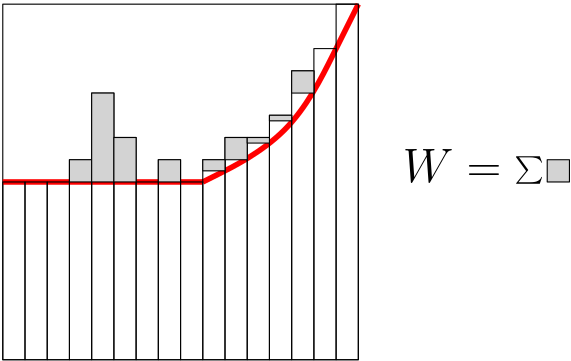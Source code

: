 <?xml version="1.0"?>
<!DOCTYPE ipe SYSTEM "ipe.dtd">
<ipe version="70005" creator="Ipe 7.1.4">
<info created="D:20160515151903" modified="D:20160515154937"/>
<ipestyle name="basic">
<symbol name="arrow/arc(spx)">
<path stroke="sym-stroke" fill="sym-stroke" pen="sym-pen">
0 0 m
-1 0.333 l
-1 -0.333 l
h
</path>
</symbol>
<symbol name="arrow/farc(spx)">
<path stroke="sym-stroke" fill="white" pen="sym-pen">
0 0 m
-1 0.333 l
-1 -0.333 l
h
</path>
</symbol>
<symbol name="mark/circle(sx)" transformations="translations">
<path fill="sym-stroke">
0.6 0 0 0.6 0 0 e
0.4 0 0 0.4 0 0 e
</path>
</symbol>
<symbol name="mark/disk(sx)" transformations="translations">
<path fill="sym-stroke">
0.6 0 0 0.6 0 0 e
</path>
</symbol>
<symbol name="mark/fdisk(sfx)" transformations="translations">
<group>
<path fill="sym-fill">
0.5 0 0 0.5 0 0 e
</path>
<path fill="sym-stroke" fillrule="eofill">
0.6 0 0 0.6 0 0 e
0.4 0 0 0.4 0 0 e
</path>
</group>
</symbol>
<symbol name="mark/box(sx)" transformations="translations">
<path fill="sym-stroke" fillrule="eofill">
-0.6 -0.6 m
0.6 -0.6 l
0.6 0.6 l
-0.6 0.6 l
h
-0.4 -0.4 m
0.4 -0.4 l
0.4 0.4 l
-0.4 0.4 l
h
</path>
</symbol>
<symbol name="mark/square(sx)" transformations="translations">
<path fill="sym-stroke">
-0.6 -0.6 m
0.6 -0.6 l
0.6 0.6 l
-0.6 0.6 l
h
</path>
</symbol>
<symbol name="mark/fsquare(sfx)" transformations="translations">
<group>
<path fill="sym-fill">
-0.5 -0.5 m
0.5 -0.5 l
0.5 0.5 l
-0.5 0.5 l
h
</path>
<path fill="sym-stroke" fillrule="eofill">
-0.6 -0.6 m
0.6 -0.6 l
0.6 0.6 l
-0.6 0.6 l
h
-0.4 -0.4 m
0.4 -0.4 l
0.4 0.4 l
-0.4 0.4 l
h
</path>
</group>
</symbol>
<symbol name="mark/cross(sx)" transformations="translations">
<group>
<path fill="sym-stroke">
-0.43 -0.57 m
0.57 0.43 l
0.43 0.57 l
-0.57 -0.43 l
h
</path>
<path fill="sym-stroke">
-0.43 0.57 m
0.57 -0.43 l
0.43 -0.57 l
-0.57 0.43 l
h
</path>
</group>
</symbol>
<symbol name="arrow/fnormal(spx)">
<path stroke="sym-stroke" fill="white" pen="sym-pen">
0 0 m
-1 0.333 l
-1 -0.333 l
h
</path>
</symbol>
<symbol name="arrow/pointed(spx)">
<path stroke="sym-stroke" fill="sym-stroke" pen="sym-pen">
0 0 m
-1 0.333 l
-0.8 0 l
-1 -0.333 l
h
</path>
</symbol>
<symbol name="arrow/fpointed(spx)">
<path stroke="sym-stroke" fill="white" pen="sym-pen">
0 0 m
-1 0.333 l
-0.8 0 l
-1 -0.333 l
h
</path>
</symbol>
<symbol name="arrow/linear(spx)">
<path stroke="sym-stroke" pen="sym-pen">
-1 0.333 m
0 0 l
-1 -0.333 l
</path>
</symbol>
<symbol name="arrow/fdouble(spx)">
<path stroke="sym-stroke" fill="white" pen="sym-pen">
0 0 m
-1 0.333 l
-1 -0.333 l
h
-1 0 m
-2 0.333 l
-2 -0.333 l
h
</path>
</symbol>
<symbol name="arrow/double(spx)">
<path stroke="sym-stroke" fill="sym-stroke" pen="sym-pen">
0 0 m
-1 0.333 l
-1 -0.333 l
h
-1 0 m
-2 0.333 l
-2 -0.333 l
h
</path>
</symbol>
<pen name="heavier" value="0.8"/>
<pen name="fat" value="1.2"/>
<pen name="ultrafat" value="2"/>
<symbolsize name="large" value="5"/>
<symbolsize name="small" value="2"/>
<symbolsize name="tiny" value="1.1"/>
<arrowsize name="large" value="10"/>
<arrowsize name="small" value="5"/>
<arrowsize name="tiny" value="3"/>
<color name="red" value="1 0 0"/>
<color name="green" value="0 1 0"/>
<color name="blue" value="0 0 1"/>
<color name="yellow" value="1 1 0"/>
<color name="orange" value="1 0.647 0"/>
<color name="gold" value="1 0.843 0"/>
<color name="purple" value="0.627 0.125 0.941"/>
<color name="gray" value="0.745"/>
<color name="brown" value="0.647 0.165 0.165"/>
<color name="navy" value="0 0 0.502"/>
<color name="pink" value="1 0.753 0.796"/>
<color name="seagreen" value="0.18 0.545 0.341"/>
<color name="turquoise" value="0.251 0.878 0.816"/>
<color name="violet" value="0.933 0.51 0.933"/>
<color name="darkblue" value="0 0 0.545"/>
<color name="darkcyan" value="0 0.545 0.545"/>
<color name="darkgray" value="0.663"/>
<color name="darkgreen" value="0 0.392 0"/>
<color name="darkmagenta" value="0.545 0 0.545"/>
<color name="darkorange" value="1 0.549 0"/>
<color name="darkred" value="0.545 0 0"/>
<color name="lightblue" value="0.678 0.847 0.902"/>
<color name="lightcyan" value="0.878 1 1"/>
<color name="lightgray" value="0.827"/>
<color name="lightgreen" value="0.565 0.933 0.565"/>
<color name="lightyellow" value="1 1 0.878"/>
<dashstyle name="dashed" value="[4] 0"/>
<dashstyle name="dotted" value="[1 3] 0"/>
<dashstyle name="dash dotted" value="[4 2 1 2] 0"/>
<dashstyle name="dash dot dotted" value="[4 2 1 2 1 2] 0"/>
<textsize name="large" value="\large"/>
<textsize name="Large" value="\Large"/>
<textsize name="LARGE" value="\LARGE"/>
<textsize name="huge" value="\huge"/>
<textsize name="Huge" value="\Huge"/>
<textsize name="small" value="\small"/>
<textsize name="footnote" value="\footnotesize"/>
<textsize name="tiny" value="\tiny"/>
<textstyle name="center" begin="\begin{center}" end="\end{center}"/>
<textstyle name="itemize" begin="\begin{itemize}" end="\end{itemize}"/>
<textstyle name="item" begin="\begin{itemize}\item{}" end="\end{itemize}"/>
<gridsize name="4 pts" value="4"/>
<gridsize name="8 pts (~3 mm)" value="8"/>
<gridsize name="16 pts (~6 mm)" value="16"/>
<gridsize name="32 pts (~12 mm)" value="32"/>
<gridsize name="10 pts (~3.5 mm)" value="10"/>
<gridsize name="20 pts (~7 mm)" value="20"/>
<gridsize name="14 pts (~5 mm)" value="14"/>
<gridsize name="28 pts (~10 mm)" value="28"/>
<gridsize name="56 pts (~20 mm)" value="56"/>
<anglesize name="90 deg" value="90"/>
<anglesize name="60 deg" value="60"/>
<anglesize name="45 deg" value="45"/>
<anglesize name="30 deg" value="30"/>
<anglesize name="22.5 deg" value="22.5"/>
<tiling name="falling" angle="-60" step="4" width="1"/>
<tiling name="rising" angle="30" step="4" width="1"/>
</ipestyle>
<page>
<layer name="alpha"/>
<view layers="alpha" active="alpha"/>
<path layer="alpha" matrix="0.5 0 0 0.5 32 416" stroke="black">
64 832 m
64 576 l
320 576 l
320 832 l
h
</path>
<path matrix="0.5 0 0 0.5 32 416" stroke="red" pen="ultrafat">
64 704 m
208 704 l
</path>
<path matrix="0.5 0 0 0.5 32 416" stroke="red" pen="ultrafat">
208 704 m
272 736
304 800
320 832 s
</path>
<path matrix="0.5 0 0 0.5 32 416" stroke="black">
64 704 m
64 576 l
80 576 l
80 704 l
h
</path>
<path matrix="0.5 0 0 0.5 32 416" stroke="black">
80 704 m
80 576 l
96 576 l
96 704 l
h
</path>
<path matrix="0.5 0 0 0.5 32 416" stroke="black">
96 704 m
96 576 l
112 576 l
112 704 l
h
</path>
<path matrix="0.5 0 0 0.5 32 416" stroke="black">
112 720 m
112 576 l
128 576 l
128 720 l
h
</path>
<path matrix="0.5 0 0 0.5 32 416" stroke="black">
128 576 m
128 768 l
144 768 l
144 576 l
h
</path>
<path matrix="0.5 0 0 0.5 32 416" stroke="black">
144 736 m
144 576 l
160 576 l
160 736 l
h
</path>
<path matrix="0.5 0 0 0.5 32 416" stroke="black">
160 704 m
160 576 l
176 576 l
176 704 l
h
</path>
<path matrix="0.5 0 0 0.5 32 416" stroke="black">
176 576 m
176 720 l
192 720 l
192 576 l
h
</path>
<path matrix="0.5 0 0 0.5 32 416" stroke="black">
192 576 m
192 704 l
208 704 l
208 576 l
h
</path>
<path matrix="0.5 0 0 0.5 32 416" stroke="black">
208 576 m
208 720 l
224 720 l
224 576 l
h
</path>
<path matrix="0.5 0 0 0.5 32 416" stroke="black">
224 576 m
224 736 l
240 736 l
240 576 l
h
</path>
<path matrix="0.5 0 0 0.5 32 416" stroke="black">
240 576 m
240 736 l
256 736 l
256 576 l
h
</path>
<path matrix="0.5 0 0 0.5 32 416" stroke="black">
256 576 m
256 752 l
272 752 l
272 576 l
h
</path>
<path matrix="0.5 0 0 0.5 32 416" stroke="black">
272 576 m
272 784 l
288 784 l
288 576 l
h
</path>
<path matrix="0.5 0 0 0.5 32 416" stroke="black">
288 576 m
288 800 l
304 800 l
304 576 l
h
</path>
<path matrix="0.5 0 0 0.5 32 416" stroke="black">
304 576 m
304 832 l
320 832 l
320 576 l
h
</path>
<path matrix="0.5 0 0 0.5 32 416" stroke="black" fill="lightgray">
112 720 m
112 704 l
128 704 l
128 720 l
h
</path>
<path matrix="0.5 0 0 0.5 32 416" stroke="black" fill="lightgray">
128 768 m
128 704 l
144 704 l
144 768 l
h
</path>
<path matrix="0.5 0 0 0.5 32 416" stroke="black" fill="lightgray">
144 736 m
144 704 l
160 704 l
160 736 l
h
</path>
<path matrix="0.5 0 0 0.5 32 416" stroke="black" fill="lightgray">
176 720 m
176 704 l
192 704 l
192 720 l
h
</path>
<path matrix="0.5 0 0 0.5 32 416" stroke="black" fill="lightgray">
208 720 m
208 712 l
224 712 l
224 720 l
h
</path>
<path matrix="0.5 0 0 0.5 32 416" stroke="black" fill="lightgray">
224 736 m
224 720 l
240 720 l
240 736 l
h
</path>
<path matrix="0.5 0 0 0.5 32 416" stroke="black" fill="lightgray">
240 736 m
240 732 l
256 732 l
256 736 l
h
</path>
<path matrix="0.5 0 0 0.5 32 416" stroke="black" fill="lightgray">
256 752 m
256 748 l
272 748 l
272 752 l
h
</path>
<path matrix="0.5 0 0 0.5 32 416" stroke="black" fill="lightgray">
272 784 m
272 768 l
288 768 l
288 784 l
h
</path>
<text transformations="translations" pos="208 768" stroke="black" type="label" width="50.728" height="11.771" depth="0.67" valign="baseline" size="LARGE">$W = \sum $</text>
<path stroke="black" fill="lightgray">
260 776 m
260 768 l
268 768 l
268 776 l
h
</path>
</page>
</ipe>
